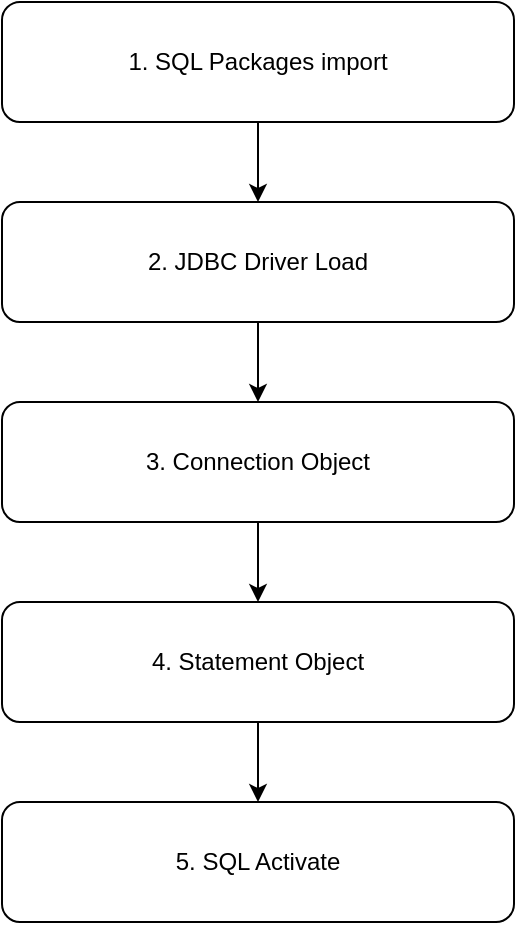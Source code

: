 <mxfile version="21.3.3" type="github">
  <diagram name="페이지-1" id="xW8EUUMwazLyeKuUhwcf">
    <mxGraphModel dx="1468" dy="802" grid="1" gridSize="10" guides="1" tooltips="1" connect="1" arrows="1" fold="1" page="1" pageScale="1" pageWidth="827" pageHeight="1169" math="0" shadow="0">
      <root>
        <mxCell id="0" />
        <mxCell id="1" parent="0" />
        <mxCell id="tcHRN-YQ2jnPotXfgp4l-3" value="" style="edgeStyle=orthogonalEdgeStyle;rounded=0;orthogonalLoop=1;jettySize=auto;html=1;" edge="1" parent="1" source="tcHRN-YQ2jnPotXfgp4l-1" target="tcHRN-YQ2jnPotXfgp4l-2">
          <mxGeometry relative="1" as="geometry" />
        </mxCell>
        <mxCell id="tcHRN-YQ2jnPotXfgp4l-1" value="1.&amp;nbsp;SQL Packages import" style="rounded=1;whiteSpace=wrap;html=1;" vertex="1" parent="1">
          <mxGeometry x="286" y="50" width="256" height="60" as="geometry" />
        </mxCell>
        <mxCell id="tcHRN-YQ2jnPotXfgp4l-7" value="" style="edgeStyle=orthogonalEdgeStyle;rounded=0;orthogonalLoop=1;jettySize=auto;html=1;" edge="1" parent="1" source="tcHRN-YQ2jnPotXfgp4l-2" target="tcHRN-YQ2jnPotXfgp4l-4">
          <mxGeometry relative="1" as="geometry" />
        </mxCell>
        <mxCell id="tcHRN-YQ2jnPotXfgp4l-2" value="2. JDBC Driver Load" style="rounded=1;whiteSpace=wrap;html=1;" vertex="1" parent="1">
          <mxGeometry x="286" y="150" width="256" height="60" as="geometry" />
        </mxCell>
        <mxCell id="tcHRN-YQ2jnPotXfgp4l-8" value="" style="edgeStyle=orthogonalEdgeStyle;rounded=0;orthogonalLoop=1;jettySize=auto;html=1;" edge="1" parent="1" source="tcHRN-YQ2jnPotXfgp4l-4" target="tcHRN-YQ2jnPotXfgp4l-5">
          <mxGeometry relative="1" as="geometry" />
        </mxCell>
        <mxCell id="tcHRN-YQ2jnPotXfgp4l-4" value="3. Connection Object" style="rounded=1;whiteSpace=wrap;html=1;" vertex="1" parent="1">
          <mxGeometry x="286" y="250" width="256" height="60" as="geometry" />
        </mxCell>
        <mxCell id="tcHRN-YQ2jnPotXfgp4l-9" value="" style="edgeStyle=orthogonalEdgeStyle;rounded=0;orthogonalLoop=1;jettySize=auto;html=1;" edge="1" parent="1" source="tcHRN-YQ2jnPotXfgp4l-5" target="tcHRN-YQ2jnPotXfgp4l-6">
          <mxGeometry relative="1" as="geometry" />
        </mxCell>
        <mxCell id="tcHRN-YQ2jnPotXfgp4l-5" value="4. Statement Object" style="rounded=1;whiteSpace=wrap;html=1;" vertex="1" parent="1">
          <mxGeometry x="286" y="350" width="256" height="60" as="geometry" />
        </mxCell>
        <mxCell id="tcHRN-YQ2jnPotXfgp4l-6" value="5. SQL Activate" style="rounded=1;whiteSpace=wrap;html=1;" vertex="1" parent="1">
          <mxGeometry x="286" y="450" width="256" height="60" as="geometry" />
        </mxCell>
      </root>
    </mxGraphModel>
  </diagram>
</mxfile>
